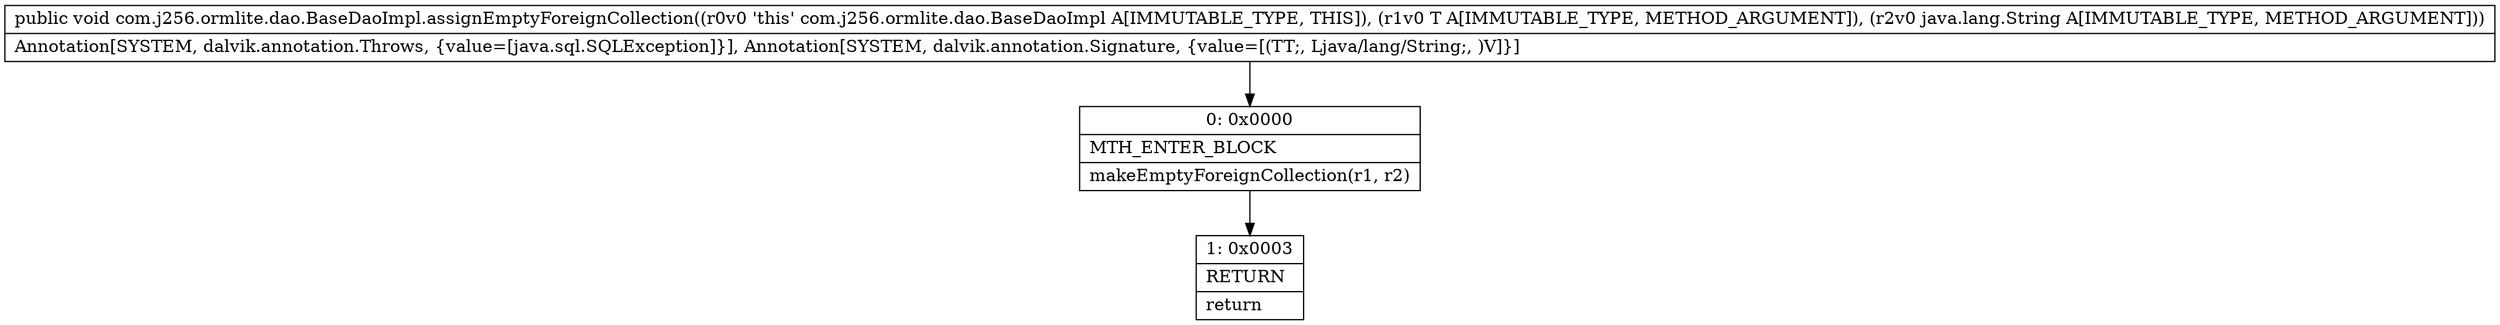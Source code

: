 digraph "CFG forcom.j256.ormlite.dao.BaseDaoImpl.assignEmptyForeignCollection(Ljava\/lang\/Object;Ljava\/lang\/String;)V" {
Node_0 [shape=record,label="{0\:\ 0x0000|MTH_ENTER_BLOCK\l|makeEmptyForeignCollection(r1, r2)\l}"];
Node_1 [shape=record,label="{1\:\ 0x0003|RETURN\l|return\l}"];
MethodNode[shape=record,label="{public void com.j256.ormlite.dao.BaseDaoImpl.assignEmptyForeignCollection((r0v0 'this' com.j256.ormlite.dao.BaseDaoImpl A[IMMUTABLE_TYPE, THIS]), (r1v0 T A[IMMUTABLE_TYPE, METHOD_ARGUMENT]), (r2v0 java.lang.String A[IMMUTABLE_TYPE, METHOD_ARGUMENT]))  | Annotation[SYSTEM, dalvik.annotation.Throws, \{value=[java.sql.SQLException]\}], Annotation[SYSTEM, dalvik.annotation.Signature, \{value=[(TT;, Ljava\/lang\/String;, )V]\}]\l}"];
MethodNode -> Node_0;
Node_0 -> Node_1;
}

